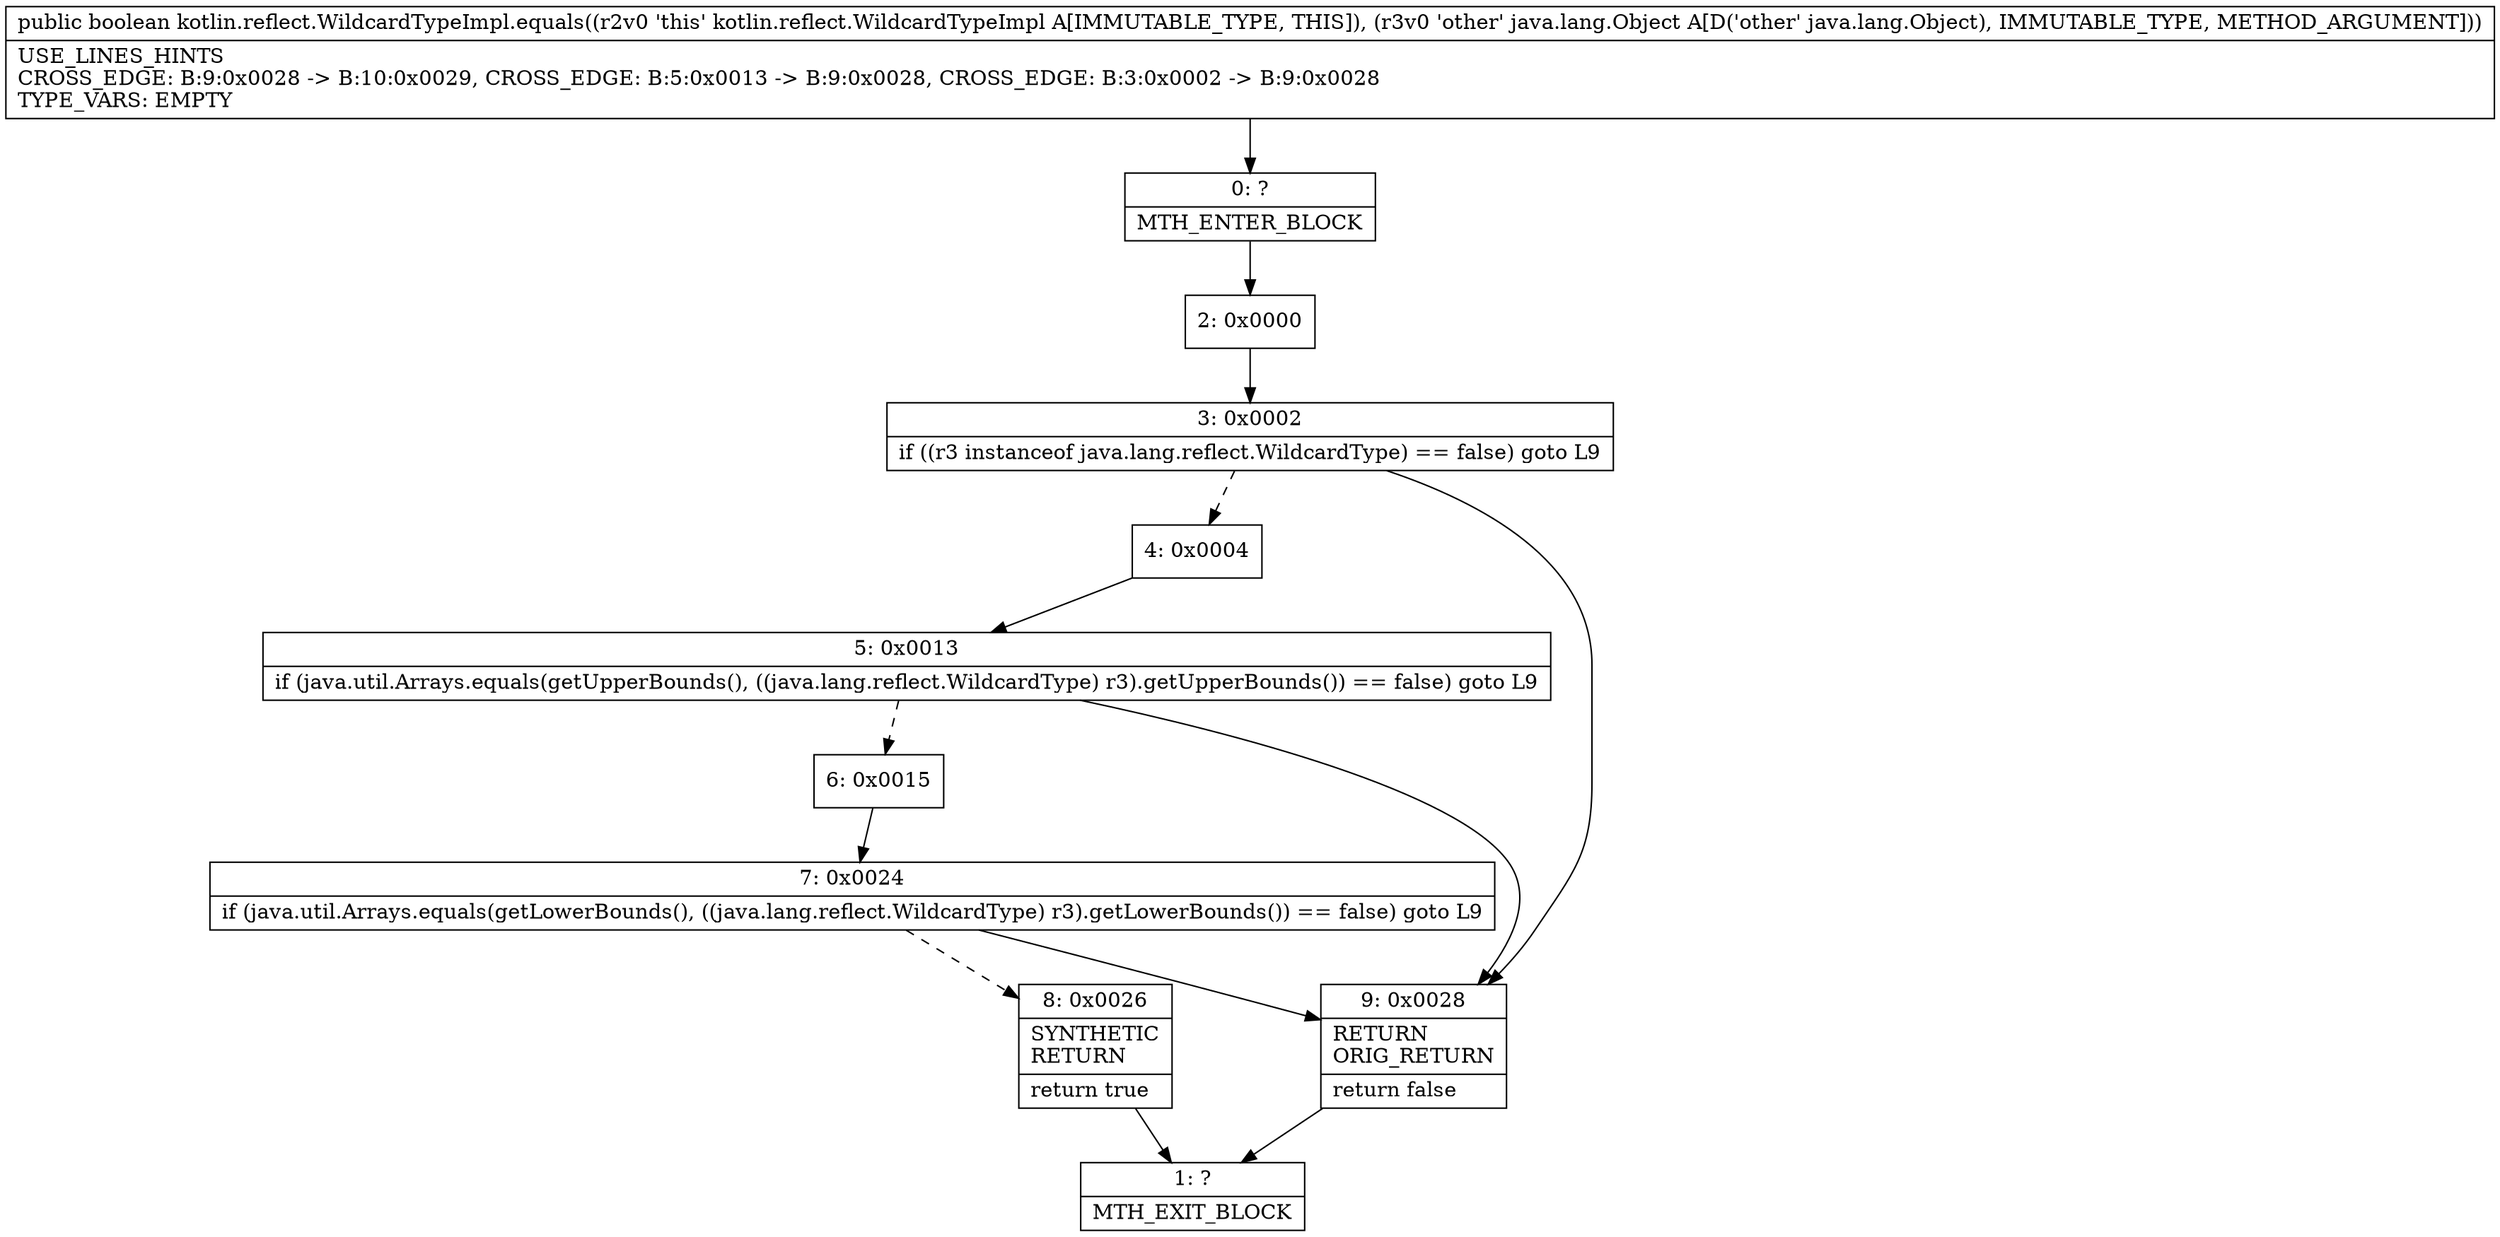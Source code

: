 digraph "CFG forkotlin.reflect.WildcardTypeImpl.equals(Ljava\/lang\/Object;)Z" {
Node_0 [shape=record,label="{0\:\ ?|MTH_ENTER_BLOCK\l}"];
Node_2 [shape=record,label="{2\:\ 0x0000}"];
Node_3 [shape=record,label="{3\:\ 0x0002|if ((r3 instanceof java.lang.reflect.WildcardType) == false) goto L9\l}"];
Node_4 [shape=record,label="{4\:\ 0x0004}"];
Node_5 [shape=record,label="{5\:\ 0x0013|if (java.util.Arrays.equals(getUpperBounds(), ((java.lang.reflect.WildcardType) r3).getUpperBounds()) == false) goto L9\l}"];
Node_6 [shape=record,label="{6\:\ 0x0015}"];
Node_7 [shape=record,label="{7\:\ 0x0024|if (java.util.Arrays.equals(getLowerBounds(), ((java.lang.reflect.WildcardType) r3).getLowerBounds()) == false) goto L9\l}"];
Node_8 [shape=record,label="{8\:\ 0x0026|SYNTHETIC\lRETURN\l|return true\l}"];
Node_1 [shape=record,label="{1\:\ ?|MTH_EXIT_BLOCK\l}"];
Node_9 [shape=record,label="{9\:\ 0x0028|RETURN\lORIG_RETURN\l|return false\l}"];
MethodNode[shape=record,label="{public boolean kotlin.reflect.WildcardTypeImpl.equals((r2v0 'this' kotlin.reflect.WildcardTypeImpl A[IMMUTABLE_TYPE, THIS]), (r3v0 'other' java.lang.Object A[D('other' java.lang.Object), IMMUTABLE_TYPE, METHOD_ARGUMENT]))  | USE_LINES_HINTS\lCROSS_EDGE: B:9:0x0028 \-\> B:10:0x0029, CROSS_EDGE: B:5:0x0013 \-\> B:9:0x0028, CROSS_EDGE: B:3:0x0002 \-\> B:9:0x0028\lTYPE_VARS: EMPTY\l}"];
MethodNode -> Node_0;Node_0 -> Node_2;
Node_2 -> Node_3;
Node_3 -> Node_4[style=dashed];
Node_3 -> Node_9;
Node_4 -> Node_5;
Node_5 -> Node_6[style=dashed];
Node_5 -> Node_9;
Node_6 -> Node_7;
Node_7 -> Node_8[style=dashed];
Node_7 -> Node_9;
Node_8 -> Node_1;
Node_9 -> Node_1;
}

